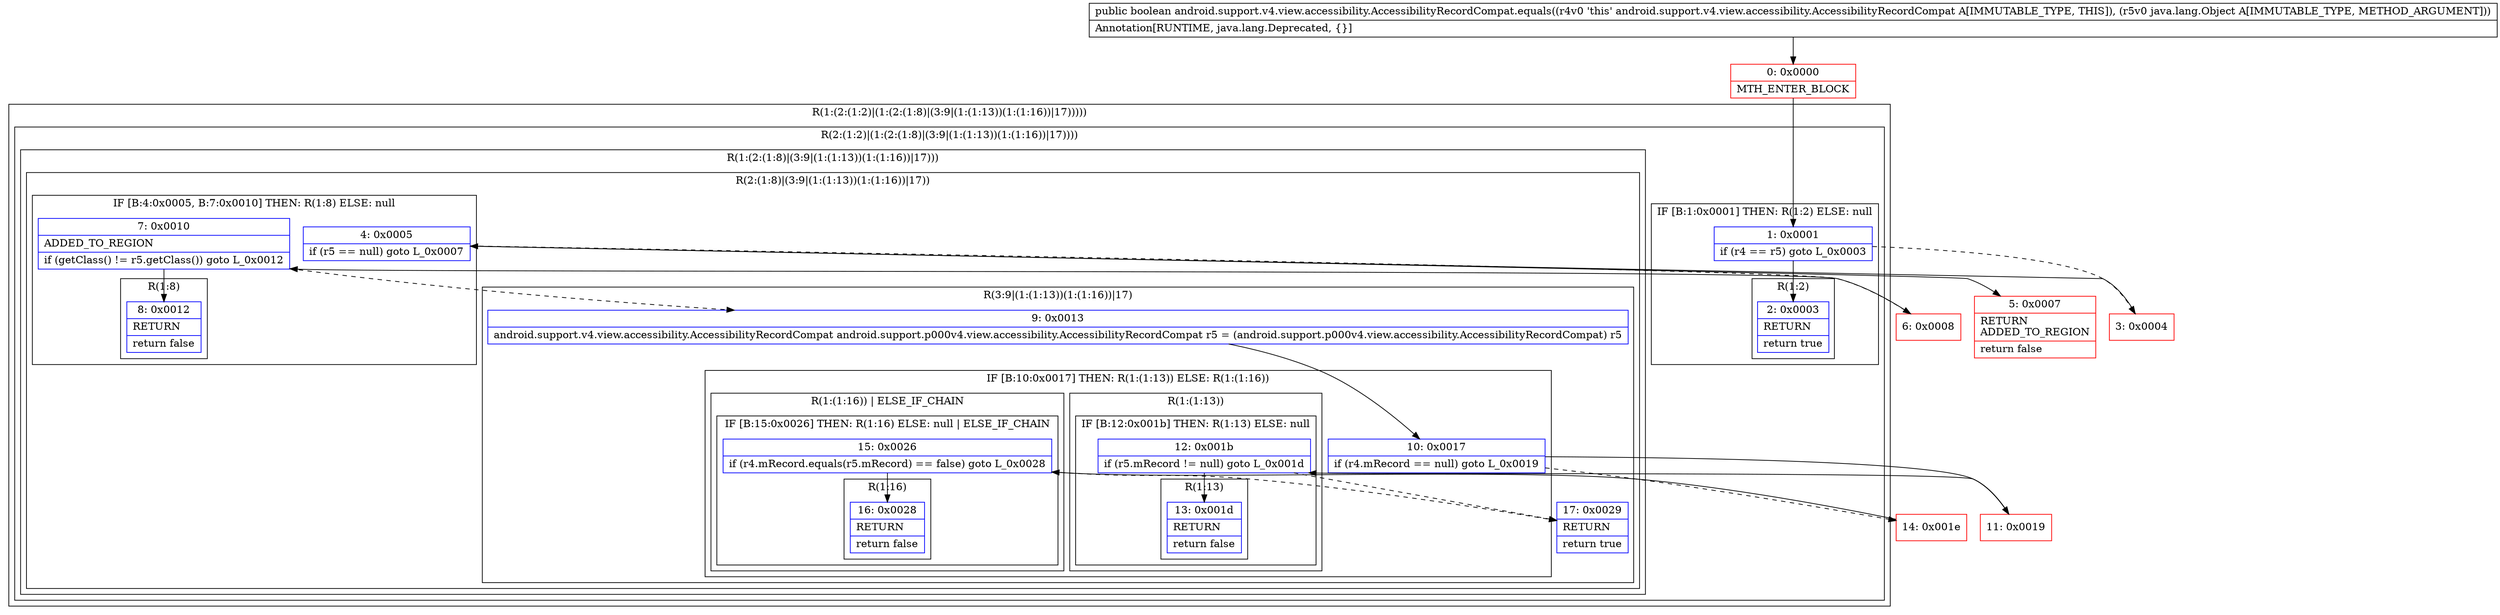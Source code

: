 digraph "CFG forandroid.support.v4.view.accessibility.AccessibilityRecordCompat.equals(Ljava\/lang\/Object;)Z" {
subgraph cluster_Region_1756576181 {
label = "R(1:(2:(1:2)|(1:(2:(1:8)|(3:9|(1:(1:13))(1:(1:16))|17)))))";
node [shape=record,color=blue];
subgraph cluster_Region_1856883094 {
label = "R(2:(1:2)|(1:(2:(1:8)|(3:9|(1:(1:13))(1:(1:16))|17))))";
node [shape=record,color=blue];
subgraph cluster_IfRegion_945424961 {
label = "IF [B:1:0x0001] THEN: R(1:2) ELSE: null";
node [shape=record,color=blue];
Node_1 [shape=record,label="{1\:\ 0x0001|if (r4 == r5) goto L_0x0003\l}"];
subgraph cluster_Region_681325097 {
label = "R(1:2)";
node [shape=record,color=blue];
Node_2 [shape=record,label="{2\:\ 0x0003|RETURN\l|return true\l}"];
}
}
subgraph cluster_Region_1494468638 {
label = "R(1:(2:(1:8)|(3:9|(1:(1:13))(1:(1:16))|17)))";
node [shape=record,color=blue];
subgraph cluster_Region_1509055443 {
label = "R(2:(1:8)|(3:9|(1:(1:13))(1:(1:16))|17))";
node [shape=record,color=blue];
subgraph cluster_IfRegion_831675054 {
label = "IF [B:4:0x0005, B:7:0x0010] THEN: R(1:8) ELSE: null";
node [shape=record,color=blue];
Node_4 [shape=record,label="{4\:\ 0x0005|if (r5 == null) goto L_0x0007\l}"];
Node_7 [shape=record,label="{7\:\ 0x0010|ADDED_TO_REGION\l|if (getClass() != r5.getClass()) goto L_0x0012\l}"];
subgraph cluster_Region_2027301839 {
label = "R(1:8)";
node [shape=record,color=blue];
Node_8 [shape=record,label="{8\:\ 0x0012|RETURN\l|return false\l}"];
}
}
subgraph cluster_Region_878054284 {
label = "R(3:9|(1:(1:13))(1:(1:16))|17)";
node [shape=record,color=blue];
Node_9 [shape=record,label="{9\:\ 0x0013|android.support.v4.view.accessibility.AccessibilityRecordCompat android.support.p000v4.view.accessibility.AccessibilityRecordCompat r5 = (android.support.p000v4.view.accessibility.AccessibilityRecordCompat) r5\l}"];
subgraph cluster_IfRegion_1061310451 {
label = "IF [B:10:0x0017] THEN: R(1:(1:13)) ELSE: R(1:(1:16))";
node [shape=record,color=blue];
Node_10 [shape=record,label="{10\:\ 0x0017|if (r4.mRecord == null) goto L_0x0019\l}"];
subgraph cluster_Region_1957017355 {
label = "R(1:(1:13))";
node [shape=record,color=blue];
subgraph cluster_IfRegion_1435741805 {
label = "IF [B:12:0x001b] THEN: R(1:13) ELSE: null";
node [shape=record,color=blue];
Node_12 [shape=record,label="{12\:\ 0x001b|if (r5.mRecord != null) goto L_0x001d\l}"];
subgraph cluster_Region_1463931931 {
label = "R(1:13)";
node [shape=record,color=blue];
Node_13 [shape=record,label="{13\:\ 0x001d|RETURN\l|return false\l}"];
}
}
}
subgraph cluster_Region_503321967 {
label = "R(1:(1:16)) | ELSE_IF_CHAIN\l";
node [shape=record,color=blue];
subgraph cluster_IfRegion_87520829 {
label = "IF [B:15:0x0026] THEN: R(1:16) ELSE: null | ELSE_IF_CHAIN\l";
node [shape=record,color=blue];
Node_15 [shape=record,label="{15\:\ 0x0026|if (r4.mRecord.equals(r5.mRecord) == false) goto L_0x0028\l}"];
subgraph cluster_Region_865139851 {
label = "R(1:16)";
node [shape=record,color=blue];
Node_16 [shape=record,label="{16\:\ 0x0028|RETURN\l|return false\l}"];
}
}
}
}
Node_17 [shape=record,label="{17\:\ 0x0029|RETURN\l|return true\l}"];
}
}
}
}
}
Node_0 [shape=record,color=red,label="{0\:\ 0x0000|MTH_ENTER_BLOCK\l}"];
Node_3 [shape=record,color=red,label="{3\:\ 0x0004}"];
Node_5 [shape=record,color=red,label="{5\:\ 0x0007|RETURN\lADDED_TO_REGION\l|return false\l}"];
Node_6 [shape=record,color=red,label="{6\:\ 0x0008}"];
Node_11 [shape=record,color=red,label="{11\:\ 0x0019}"];
Node_14 [shape=record,color=red,label="{14\:\ 0x001e}"];
MethodNode[shape=record,label="{public boolean android.support.v4.view.accessibility.AccessibilityRecordCompat.equals((r4v0 'this' android.support.v4.view.accessibility.AccessibilityRecordCompat A[IMMUTABLE_TYPE, THIS]), (r5v0 java.lang.Object A[IMMUTABLE_TYPE, METHOD_ARGUMENT]))  | Annotation[RUNTIME, java.lang.Deprecated, \{\}]\l}"];
MethodNode -> Node_0;
Node_1 -> Node_2;
Node_1 -> Node_3[style=dashed];
Node_4 -> Node_5;
Node_4 -> Node_6[style=dashed];
Node_7 -> Node_8;
Node_7 -> Node_9[style=dashed];
Node_9 -> Node_10;
Node_10 -> Node_11;
Node_10 -> Node_14[style=dashed];
Node_12 -> Node_13;
Node_12 -> Node_17[style=dashed];
Node_15 -> Node_16;
Node_15 -> Node_17[style=dashed];
Node_0 -> Node_1;
Node_3 -> Node_4;
Node_6 -> Node_7;
Node_11 -> Node_12;
Node_14 -> Node_15;
}

